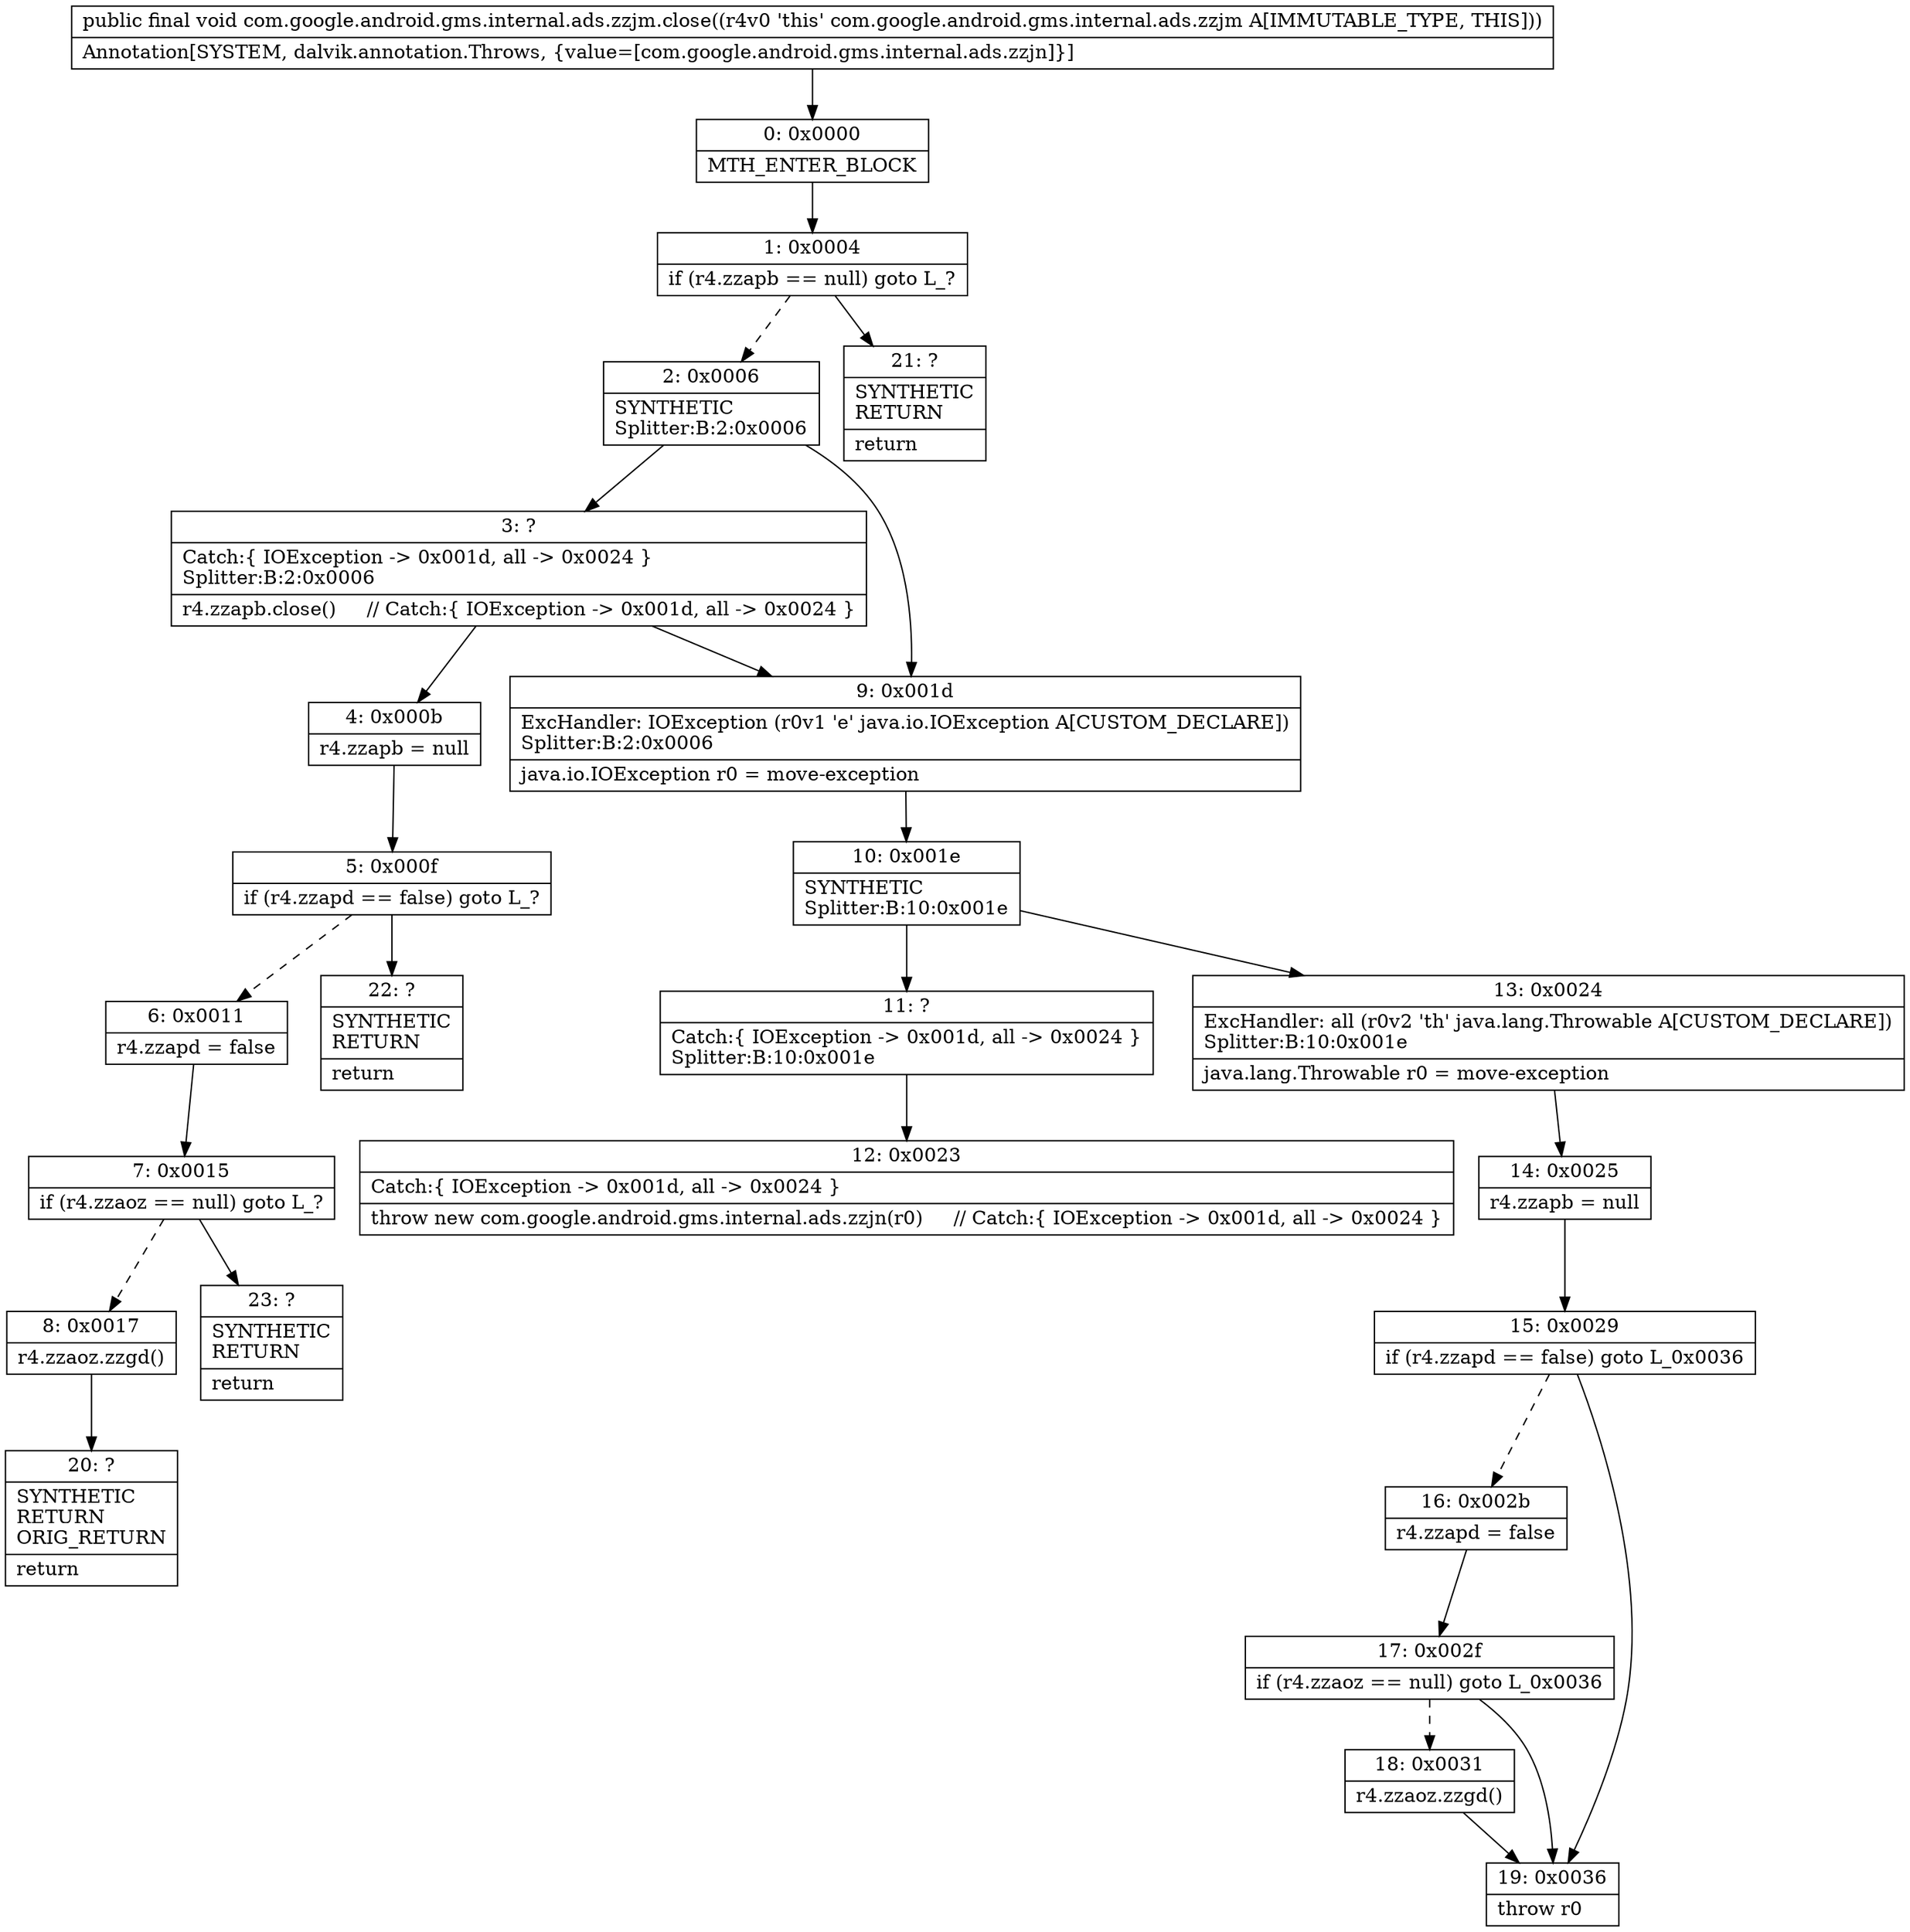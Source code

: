 digraph "CFG forcom.google.android.gms.internal.ads.zzjm.close()V" {
Node_0 [shape=record,label="{0\:\ 0x0000|MTH_ENTER_BLOCK\l}"];
Node_1 [shape=record,label="{1\:\ 0x0004|if (r4.zzapb == null) goto L_?\l}"];
Node_2 [shape=record,label="{2\:\ 0x0006|SYNTHETIC\lSplitter:B:2:0x0006\l}"];
Node_3 [shape=record,label="{3\:\ ?|Catch:\{ IOException \-\> 0x001d, all \-\> 0x0024 \}\lSplitter:B:2:0x0006\l|r4.zzapb.close()     \/\/ Catch:\{ IOException \-\> 0x001d, all \-\> 0x0024 \}\l}"];
Node_4 [shape=record,label="{4\:\ 0x000b|r4.zzapb = null\l}"];
Node_5 [shape=record,label="{5\:\ 0x000f|if (r4.zzapd == false) goto L_?\l}"];
Node_6 [shape=record,label="{6\:\ 0x0011|r4.zzapd = false\l}"];
Node_7 [shape=record,label="{7\:\ 0x0015|if (r4.zzaoz == null) goto L_?\l}"];
Node_8 [shape=record,label="{8\:\ 0x0017|r4.zzaoz.zzgd()\l}"];
Node_9 [shape=record,label="{9\:\ 0x001d|ExcHandler: IOException (r0v1 'e' java.io.IOException A[CUSTOM_DECLARE])\lSplitter:B:2:0x0006\l|java.io.IOException r0 = move\-exception\l}"];
Node_10 [shape=record,label="{10\:\ 0x001e|SYNTHETIC\lSplitter:B:10:0x001e\l}"];
Node_11 [shape=record,label="{11\:\ ?|Catch:\{ IOException \-\> 0x001d, all \-\> 0x0024 \}\lSplitter:B:10:0x001e\l}"];
Node_12 [shape=record,label="{12\:\ 0x0023|Catch:\{ IOException \-\> 0x001d, all \-\> 0x0024 \}\l|throw new com.google.android.gms.internal.ads.zzjn(r0)     \/\/ Catch:\{ IOException \-\> 0x001d, all \-\> 0x0024 \}\l}"];
Node_13 [shape=record,label="{13\:\ 0x0024|ExcHandler: all (r0v2 'th' java.lang.Throwable A[CUSTOM_DECLARE])\lSplitter:B:10:0x001e\l|java.lang.Throwable r0 = move\-exception\l}"];
Node_14 [shape=record,label="{14\:\ 0x0025|r4.zzapb = null\l}"];
Node_15 [shape=record,label="{15\:\ 0x0029|if (r4.zzapd == false) goto L_0x0036\l}"];
Node_16 [shape=record,label="{16\:\ 0x002b|r4.zzapd = false\l}"];
Node_17 [shape=record,label="{17\:\ 0x002f|if (r4.zzaoz == null) goto L_0x0036\l}"];
Node_18 [shape=record,label="{18\:\ 0x0031|r4.zzaoz.zzgd()\l}"];
Node_19 [shape=record,label="{19\:\ 0x0036|throw r0\l}"];
Node_20 [shape=record,label="{20\:\ ?|SYNTHETIC\lRETURN\lORIG_RETURN\l|return\l}"];
Node_21 [shape=record,label="{21\:\ ?|SYNTHETIC\lRETURN\l|return\l}"];
Node_22 [shape=record,label="{22\:\ ?|SYNTHETIC\lRETURN\l|return\l}"];
Node_23 [shape=record,label="{23\:\ ?|SYNTHETIC\lRETURN\l|return\l}"];
MethodNode[shape=record,label="{public final void com.google.android.gms.internal.ads.zzjm.close((r4v0 'this' com.google.android.gms.internal.ads.zzjm A[IMMUTABLE_TYPE, THIS]))  | Annotation[SYSTEM, dalvik.annotation.Throws, \{value=[com.google.android.gms.internal.ads.zzjn]\}]\l}"];
MethodNode -> Node_0;
Node_0 -> Node_1;
Node_1 -> Node_2[style=dashed];
Node_1 -> Node_21;
Node_2 -> Node_3;
Node_2 -> Node_9;
Node_3 -> Node_4;
Node_3 -> Node_9;
Node_4 -> Node_5;
Node_5 -> Node_6[style=dashed];
Node_5 -> Node_22;
Node_6 -> Node_7;
Node_7 -> Node_8[style=dashed];
Node_7 -> Node_23;
Node_8 -> Node_20;
Node_9 -> Node_10;
Node_10 -> Node_11;
Node_10 -> Node_13;
Node_11 -> Node_12;
Node_13 -> Node_14;
Node_14 -> Node_15;
Node_15 -> Node_16[style=dashed];
Node_15 -> Node_19;
Node_16 -> Node_17;
Node_17 -> Node_18[style=dashed];
Node_17 -> Node_19;
Node_18 -> Node_19;
}

